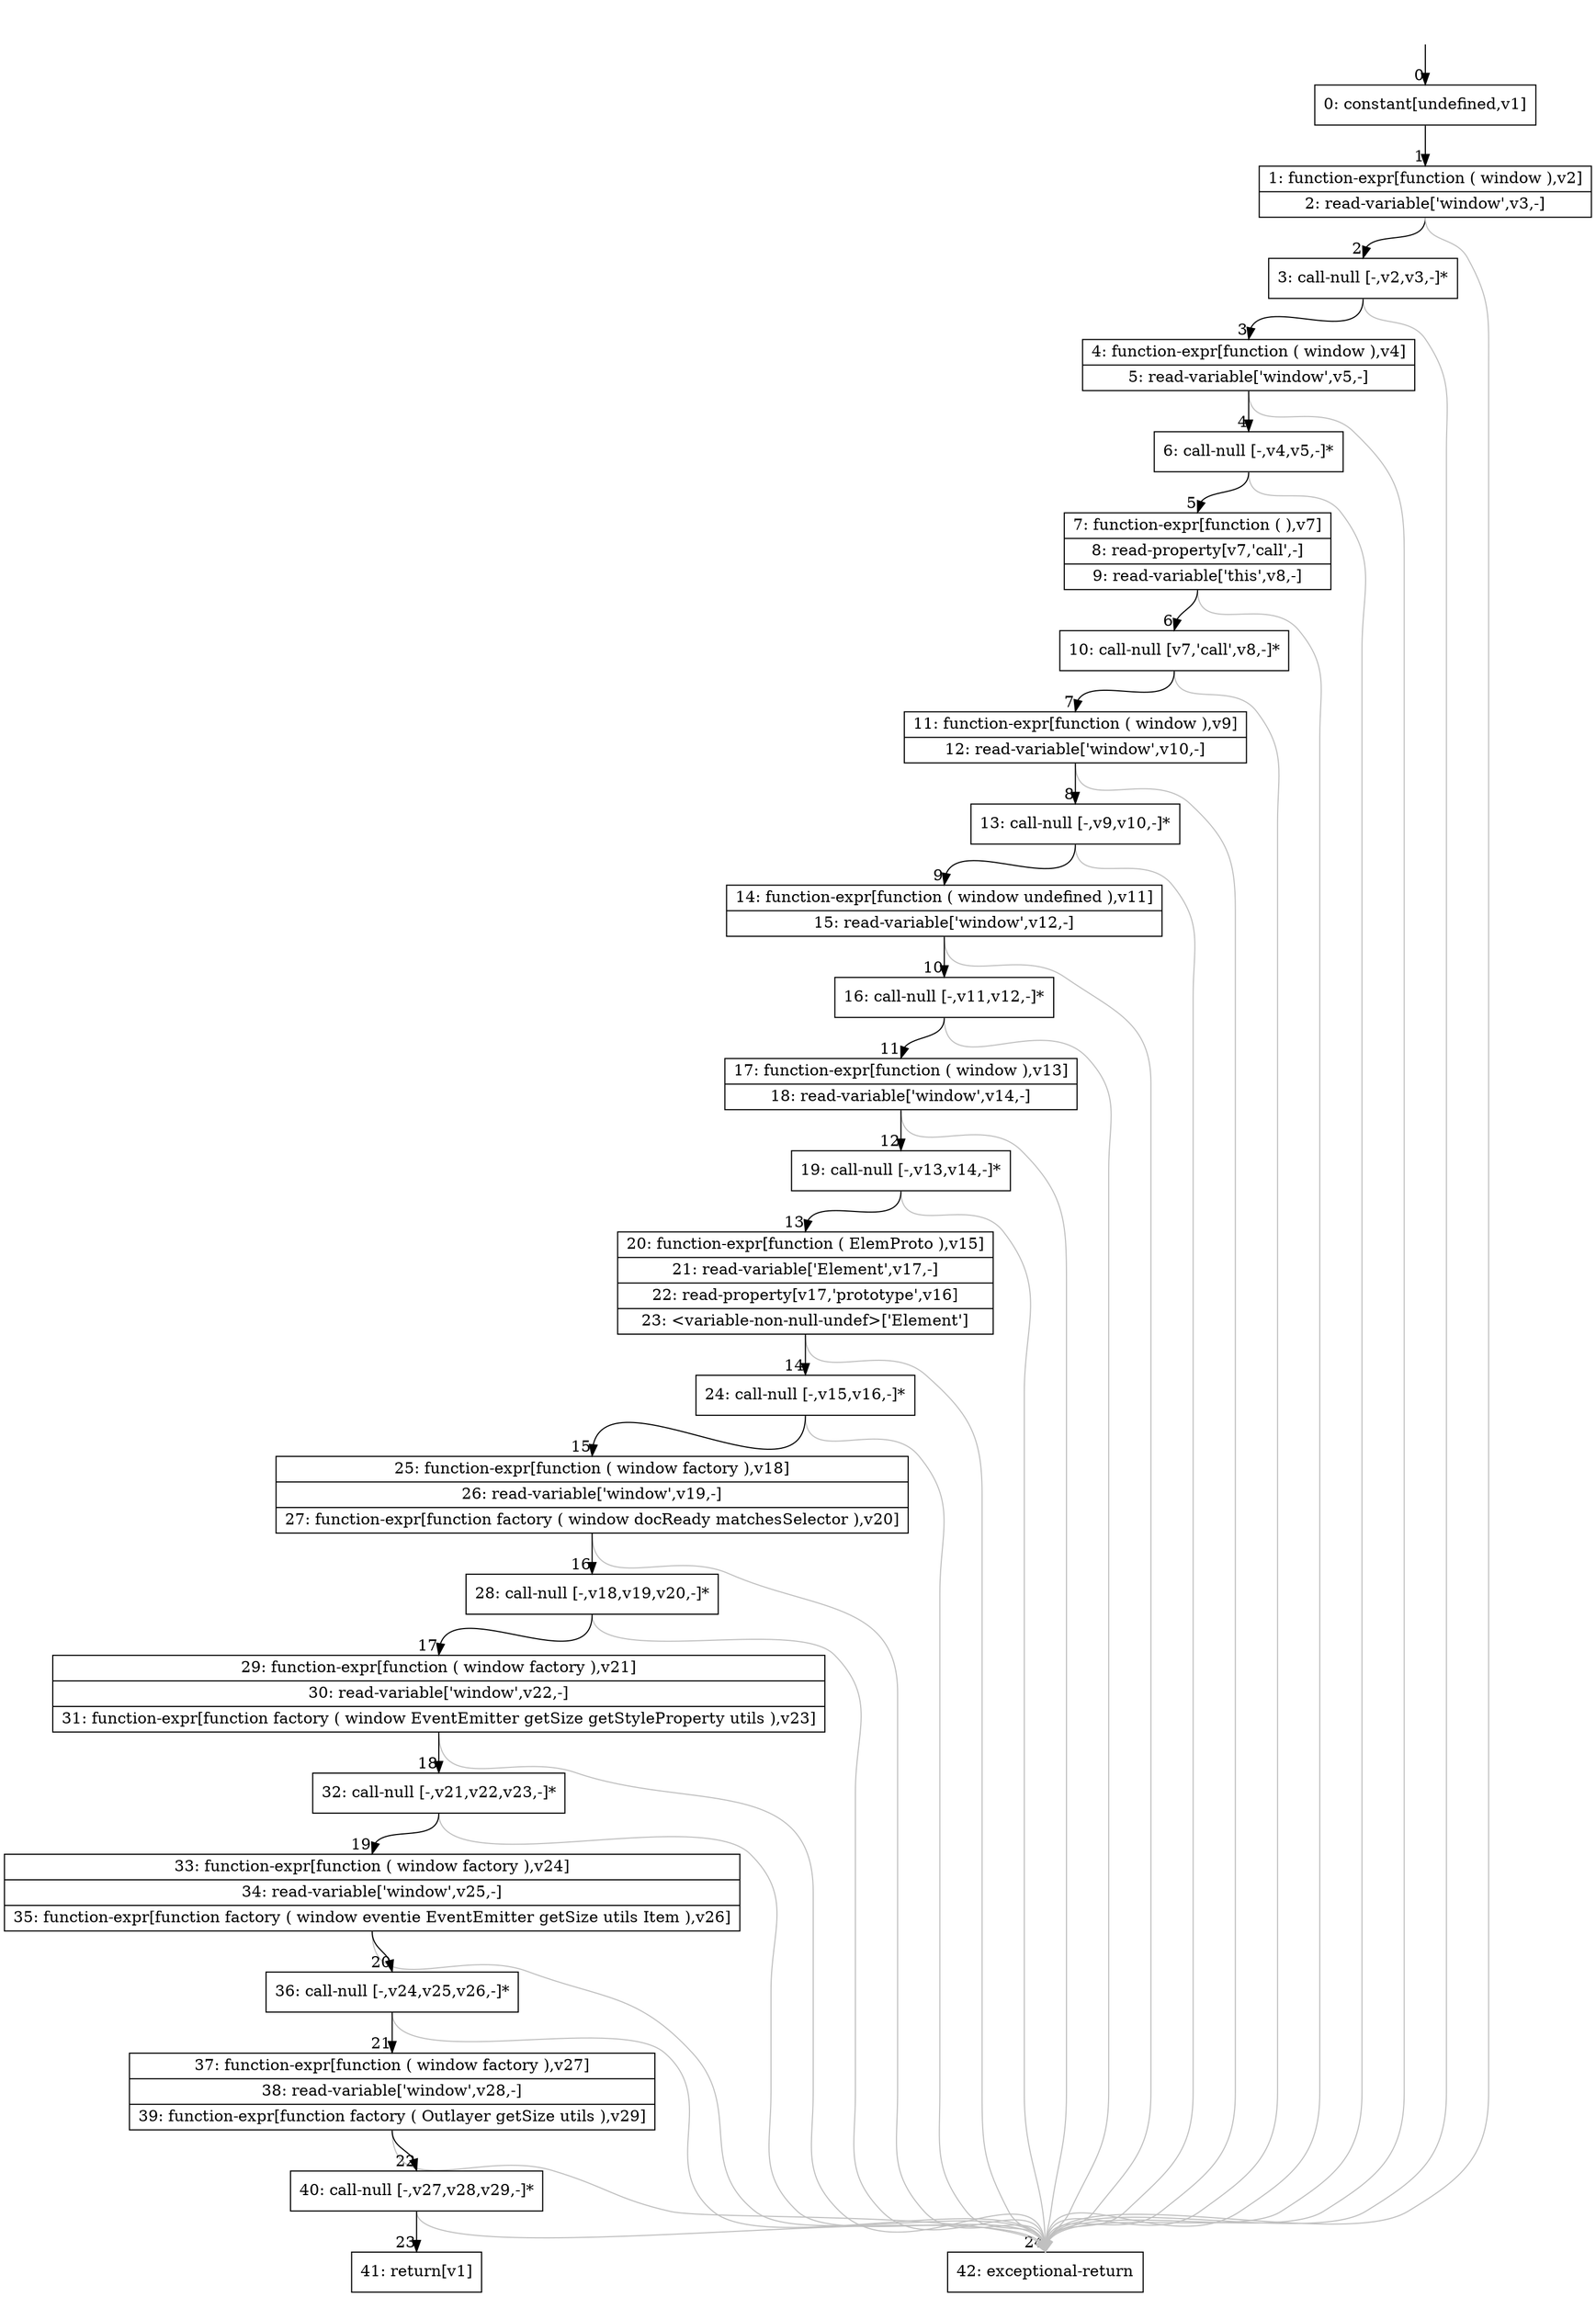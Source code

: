 digraph {
rankdir="TD"
BB_entry0[shape=none,label=""];
BB_entry0 -> BB0 [tailport=s, headport=n, headlabel="    0"]
BB0 [shape=record label="{0: constant[undefined,v1]}" ] 
BB0 -> BB1 [tailport=s, headport=n, headlabel="      1"]
BB1 [shape=record label="{1: function-expr[function ( window ),v2]|2: read-variable['window',v3,-]}" ] 
BB1 -> BB2 [tailport=s, headport=n, headlabel="      2"]
BB1 -> BB24 [tailport=s, headport=n, color=gray, headlabel="      24"]
BB2 [shape=record label="{3: call-null [-,v2,v3,-]*}" ] 
BB2 -> BB3 [tailport=s, headport=n, headlabel="      3"]
BB2 -> BB24 [tailport=s, headport=n, color=gray]
BB3 [shape=record label="{4: function-expr[function ( window ),v4]|5: read-variable['window',v5,-]}" ] 
BB3 -> BB4 [tailport=s, headport=n, headlabel="      4"]
BB3 -> BB24 [tailport=s, headport=n, color=gray]
BB4 [shape=record label="{6: call-null [-,v4,v5,-]*}" ] 
BB4 -> BB5 [tailport=s, headport=n, headlabel="      5"]
BB4 -> BB24 [tailport=s, headport=n, color=gray]
BB5 [shape=record label="{7: function-expr[function ( ),v7]|8: read-property[v7,'call',-]|9: read-variable['this',v8,-]}" ] 
BB5 -> BB6 [tailport=s, headport=n, headlabel="      6"]
BB5 -> BB24 [tailport=s, headport=n, color=gray]
BB6 [shape=record label="{10: call-null [v7,'call',v8,-]*}" ] 
BB6 -> BB7 [tailport=s, headport=n, headlabel="      7"]
BB6 -> BB24 [tailport=s, headport=n, color=gray]
BB7 [shape=record label="{11: function-expr[function ( window ),v9]|12: read-variable['window',v10,-]}" ] 
BB7 -> BB8 [tailport=s, headport=n, headlabel="      8"]
BB7 -> BB24 [tailport=s, headport=n, color=gray]
BB8 [shape=record label="{13: call-null [-,v9,v10,-]*}" ] 
BB8 -> BB9 [tailport=s, headport=n, headlabel="      9"]
BB8 -> BB24 [tailport=s, headport=n, color=gray]
BB9 [shape=record label="{14: function-expr[function ( window undefined ),v11]|15: read-variable['window',v12,-]}" ] 
BB9 -> BB10 [tailport=s, headport=n, headlabel="      10"]
BB9 -> BB24 [tailport=s, headport=n, color=gray]
BB10 [shape=record label="{16: call-null [-,v11,v12,-]*}" ] 
BB10 -> BB11 [tailport=s, headport=n, headlabel="      11"]
BB10 -> BB24 [tailport=s, headport=n, color=gray]
BB11 [shape=record label="{17: function-expr[function ( window ),v13]|18: read-variable['window',v14,-]}" ] 
BB11 -> BB12 [tailport=s, headport=n, headlabel="      12"]
BB11 -> BB24 [tailport=s, headport=n, color=gray]
BB12 [shape=record label="{19: call-null [-,v13,v14,-]*}" ] 
BB12 -> BB13 [tailport=s, headport=n, headlabel="      13"]
BB12 -> BB24 [tailport=s, headport=n, color=gray]
BB13 [shape=record label="{20: function-expr[function ( ElemProto ),v15]|21: read-variable['Element',v17,-]|22: read-property[v17,'prototype',v16]|23: \<variable-non-null-undef\>['Element']}" ] 
BB13 -> BB14 [tailport=s, headport=n, headlabel="      14"]
BB13 -> BB24 [tailport=s, headport=n, color=gray]
BB14 [shape=record label="{24: call-null [-,v15,v16,-]*}" ] 
BB14 -> BB15 [tailport=s, headport=n, headlabel="      15"]
BB14 -> BB24 [tailport=s, headport=n, color=gray]
BB15 [shape=record label="{25: function-expr[function ( window factory ),v18]|26: read-variable['window',v19,-]|27: function-expr[function factory ( window docReady matchesSelector ),v20]}" ] 
BB15 -> BB16 [tailport=s, headport=n, headlabel="      16"]
BB15 -> BB24 [tailport=s, headport=n, color=gray]
BB16 [shape=record label="{28: call-null [-,v18,v19,v20,-]*}" ] 
BB16 -> BB17 [tailport=s, headport=n, headlabel="      17"]
BB16 -> BB24 [tailport=s, headport=n, color=gray]
BB17 [shape=record label="{29: function-expr[function ( window factory ),v21]|30: read-variable['window',v22,-]|31: function-expr[function factory ( window EventEmitter getSize getStyleProperty utils ),v23]}" ] 
BB17 -> BB18 [tailport=s, headport=n, headlabel="      18"]
BB17 -> BB24 [tailport=s, headport=n, color=gray]
BB18 [shape=record label="{32: call-null [-,v21,v22,v23,-]*}" ] 
BB18 -> BB19 [tailport=s, headport=n, headlabel="      19"]
BB18 -> BB24 [tailport=s, headport=n, color=gray]
BB19 [shape=record label="{33: function-expr[function ( window factory ),v24]|34: read-variable['window',v25,-]|35: function-expr[function factory ( window eventie EventEmitter getSize utils Item ),v26]}" ] 
BB19 -> BB20 [tailport=s, headport=n, headlabel="      20"]
BB19 -> BB24 [tailport=s, headport=n, color=gray]
BB20 [shape=record label="{36: call-null [-,v24,v25,v26,-]*}" ] 
BB20 -> BB21 [tailport=s, headport=n, headlabel="      21"]
BB20 -> BB24 [tailport=s, headport=n, color=gray]
BB21 [shape=record label="{37: function-expr[function ( window factory ),v27]|38: read-variable['window',v28,-]|39: function-expr[function factory ( Outlayer getSize utils ),v29]}" ] 
BB21 -> BB22 [tailport=s, headport=n, headlabel="      22"]
BB21 -> BB24 [tailport=s, headport=n, color=gray]
BB22 [shape=record label="{40: call-null [-,v27,v28,v29,-]*}" ] 
BB22 -> BB23 [tailport=s, headport=n, headlabel="      23"]
BB22 -> BB24 [tailport=s, headport=n, color=gray]
BB23 [shape=record label="{41: return[v1]}" ] 
BB24 [shape=record label="{42: exceptional-return}" ] 
//#$~ 1
}
